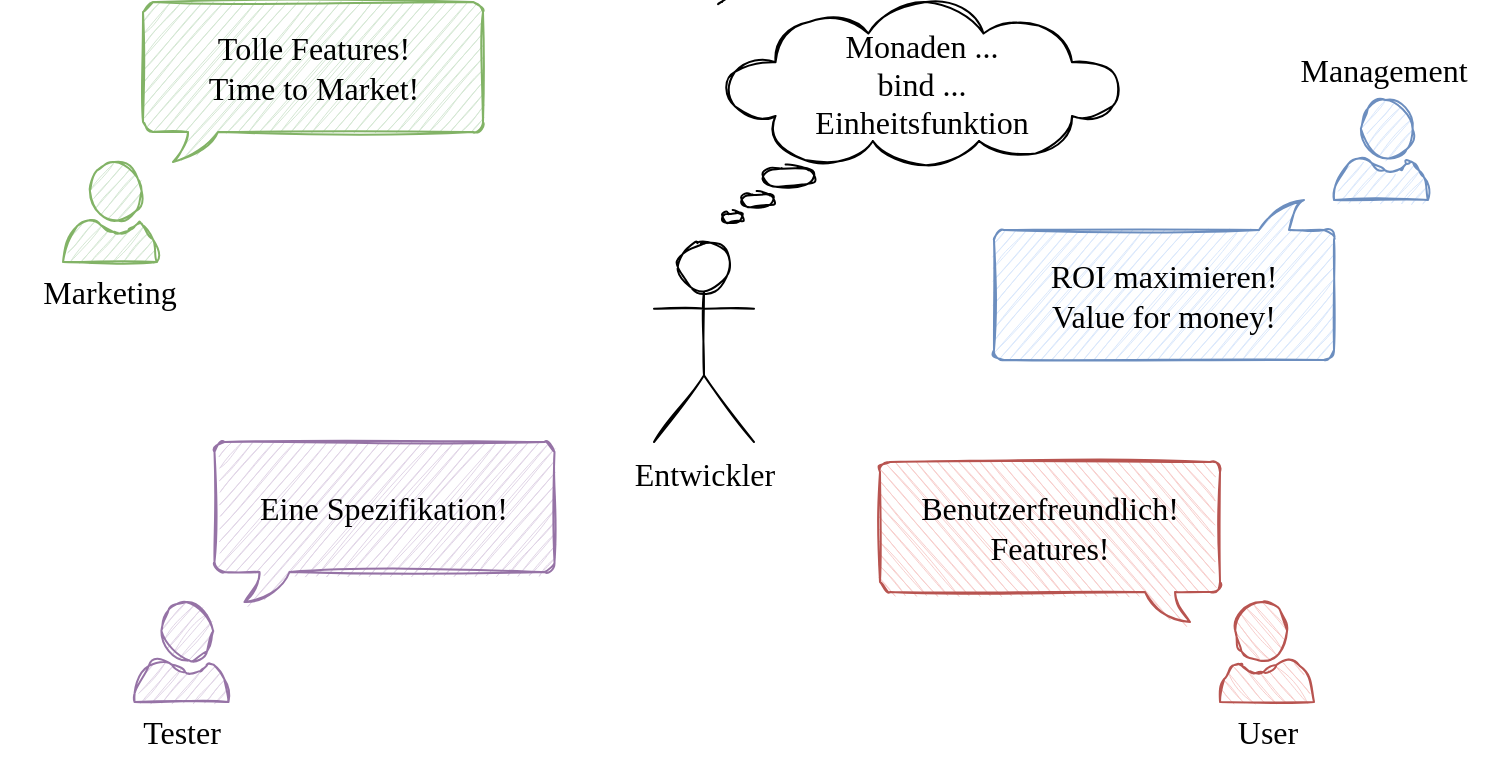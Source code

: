 <mxfile version="20.0.1" type="github">
  <diagram id="xyvll8fqhdNsAuC87k8-" name="Page-1">
    <mxGraphModel dx="1223" dy="882" grid="1" gridSize="10" guides="1" tooltips="1" connect="1" arrows="1" fold="1" page="1" pageScale="1" pageWidth="827" pageHeight="1169" math="0" shadow="0">
      <root>
        <mxCell id="0" />
        <mxCell id="1" parent="0" />
        <mxCell id="5XZtvGOA8CFxdN59e2yP-2" value="" style="sketch=1;aspect=fixed;pointerEvents=1;shadow=0;dashed=0;html=1;strokeColor=#82b366;labelPosition=center;verticalLabelPosition=bottom;verticalAlign=top;align=center;fillColor=#d5e8d4;shape=mxgraph.azure.user" vertex="1" parent="1">
          <mxGeometry x="84.5" y="120" width="47" height="50" as="geometry" />
        </mxCell>
        <mxCell id="5XZtvGOA8CFxdN59e2yP-3" value="Tolle Features!&lt;br style=&quot;font-size: 16px;&quot;&gt;Time to Market!" style="whiteSpace=wrap;html=1;shape=mxgraph.basic.roundRectCallout;dx=30;dy=15;size=5;boundedLbl=1;fillColor=#d5e8d4;strokeColor=#82b366;fontFamily=Comic Sans MS;fontSize=16;sketch=1;" vertex="1" parent="1">
          <mxGeometry x="124.5" y="40" width="170" height="80" as="geometry" />
        </mxCell>
        <mxCell id="5XZtvGOA8CFxdN59e2yP-4" value="Marketing" style="text;html=1;strokeColor=none;fillColor=none;align=center;verticalAlign=middle;whiteSpace=wrap;rounded=0;fontFamily=Comic Sans MS;fontSize=16;fontColor=#000000;" vertex="1" parent="1">
          <mxGeometry x="53" y="170" width="110" height="30" as="geometry" />
        </mxCell>
        <mxCell id="5XZtvGOA8CFxdN59e2yP-5" value="" style="sketch=1;aspect=fixed;pointerEvents=1;shadow=0;dashed=0;html=1;strokeColor=#9673a6;labelPosition=center;verticalLabelPosition=bottom;verticalAlign=top;align=center;fillColor=#e1d5e7;shape=mxgraph.azure.user" vertex="1" parent="1">
          <mxGeometry x="120.25" y="340" width="47" height="50" as="geometry" />
        </mxCell>
        <mxCell id="5XZtvGOA8CFxdN59e2yP-6" value="Eine Spezifikation!" style="whiteSpace=wrap;html=1;shape=mxgraph.basic.roundRectCallout;dx=30;dy=15;size=5;boundedLbl=1;fillColor=#e1d5e7;strokeColor=#9673a6;fontFamily=Comic Sans MS;fontSize=16;sketch=1;" vertex="1" parent="1">
          <mxGeometry x="160.25" y="260" width="170" height="80" as="geometry" />
        </mxCell>
        <mxCell id="5XZtvGOA8CFxdN59e2yP-7" value="Tester" style="text;html=1;strokeColor=none;fillColor=none;align=center;verticalAlign=middle;whiteSpace=wrap;rounded=0;fontFamily=Comic Sans MS;fontSize=16;fontColor=#000000;" vertex="1" parent="1">
          <mxGeometry x="88.75" y="390" width="110" height="30" as="geometry" />
        </mxCell>
        <mxCell id="5XZtvGOA8CFxdN59e2yP-8" value="" style="sketch=1;aspect=fixed;pointerEvents=1;shadow=0;dashed=0;html=1;strokeColor=#6c8ebf;labelPosition=center;verticalLabelPosition=bottom;verticalAlign=top;align=center;fillColor=#dae8fc;shape=mxgraph.azure.user" vertex="1" parent="1">
          <mxGeometry x="720" y="89" width="47" height="50" as="geometry" />
        </mxCell>
        <mxCell id="5XZtvGOA8CFxdN59e2yP-9" value="ROI maximieren!&lt;br&gt;Value for money!" style="whiteSpace=wrap;html=1;shape=mxgraph.basic.roundRectCallout;dx=30;dy=15;size=5;boundedLbl=1;fillColor=#dae8fc;strokeColor=#6c8ebf;fontFamily=Comic Sans MS;fontSize=16;sketch=1;direction=west;" vertex="1" parent="1">
          <mxGeometry x="550" y="139" width="170" height="80" as="geometry" />
        </mxCell>
        <mxCell id="5XZtvGOA8CFxdN59e2yP-10" value="Management" style="text;html=1;strokeColor=none;fillColor=none;align=center;verticalAlign=middle;whiteSpace=wrap;rounded=0;fontFamily=Comic Sans MS;fontSize=16;fontColor=#000000;" vertex="1" parent="1">
          <mxGeometry x="690" y="59" width="110" height="30" as="geometry" />
        </mxCell>
        <mxCell id="5XZtvGOA8CFxdN59e2yP-11" value="" style="sketch=1;aspect=fixed;pointerEvents=1;shadow=0;dashed=0;html=1;strokeColor=#b85450;labelPosition=center;verticalLabelPosition=bottom;verticalAlign=top;align=center;fillColor=#f8cecc;shape=mxgraph.azure.user;flipH=1;" vertex="1" parent="1">
          <mxGeometry x="663" y="340" width="47" height="50" as="geometry" />
        </mxCell>
        <mxCell id="5XZtvGOA8CFxdN59e2yP-12" value="Benutzerfreundlich!&lt;br&gt;Features!" style="whiteSpace=wrap;html=1;shape=mxgraph.basic.roundRectCallout;dx=30;dy=15;size=5;boundedLbl=1;fillColor=#f8cecc;strokeColor=#b85450;fontFamily=Comic Sans MS;fontSize=16;sketch=1;flipV=0;flipH=1;" vertex="1" parent="1">
          <mxGeometry x="493" y="270" width="170" height="80" as="geometry" />
        </mxCell>
        <mxCell id="5XZtvGOA8CFxdN59e2yP-13" value="User" style="text;html=1;strokeColor=none;fillColor=none;align=center;verticalAlign=middle;whiteSpace=wrap;rounded=0;fontFamily=Comic Sans MS;fontSize=16;fontColor=#000000;" vertex="1" parent="1">
          <mxGeometry x="631.5" y="390" width="110" height="30" as="geometry" />
        </mxCell>
        <mxCell id="5XZtvGOA8CFxdN59e2yP-14" value="Entwickler" style="shape=umlActor;verticalLabelPosition=bottom;verticalAlign=top;html=1;outlineConnect=0;sketch=1;fontFamily=Comic Sans MS;fontSize=16;fontColor=#000000;" vertex="1" parent="1">
          <mxGeometry x="380" y="160" width="50" height="100" as="geometry" />
        </mxCell>
        <mxCell id="5XZtvGOA8CFxdN59e2yP-15" value="" style="whiteSpace=wrap;html=1;shape=mxgraph.basic.cloud_callout;sketch=1;fontFamily=Comic Sans MS;fontSize=16;fontColor=#000000;" vertex="1" parent="1">
          <mxGeometry x="414" y="40" width="200" height="110" as="geometry" />
        </mxCell>
        <mxCell id="5XZtvGOA8CFxdN59e2yP-17" value="Monaden ...&lt;br&gt;bind ...&lt;br&gt;Einheitsfunktion" style="text;html=1;strokeColor=none;fillColor=none;align=center;verticalAlign=middle;whiteSpace=wrap;rounded=0;sketch=1;fontFamily=Comic Sans MS;fontSize=16;fontColor=#000000;" vertex="1" parent="1">
          <mxGeometry x="434" y="51" width="160" height="60" as="geometry" />
        </mxCell>
      </root>
    </mxGraphModel>
  </diagram>
</mxfile>
